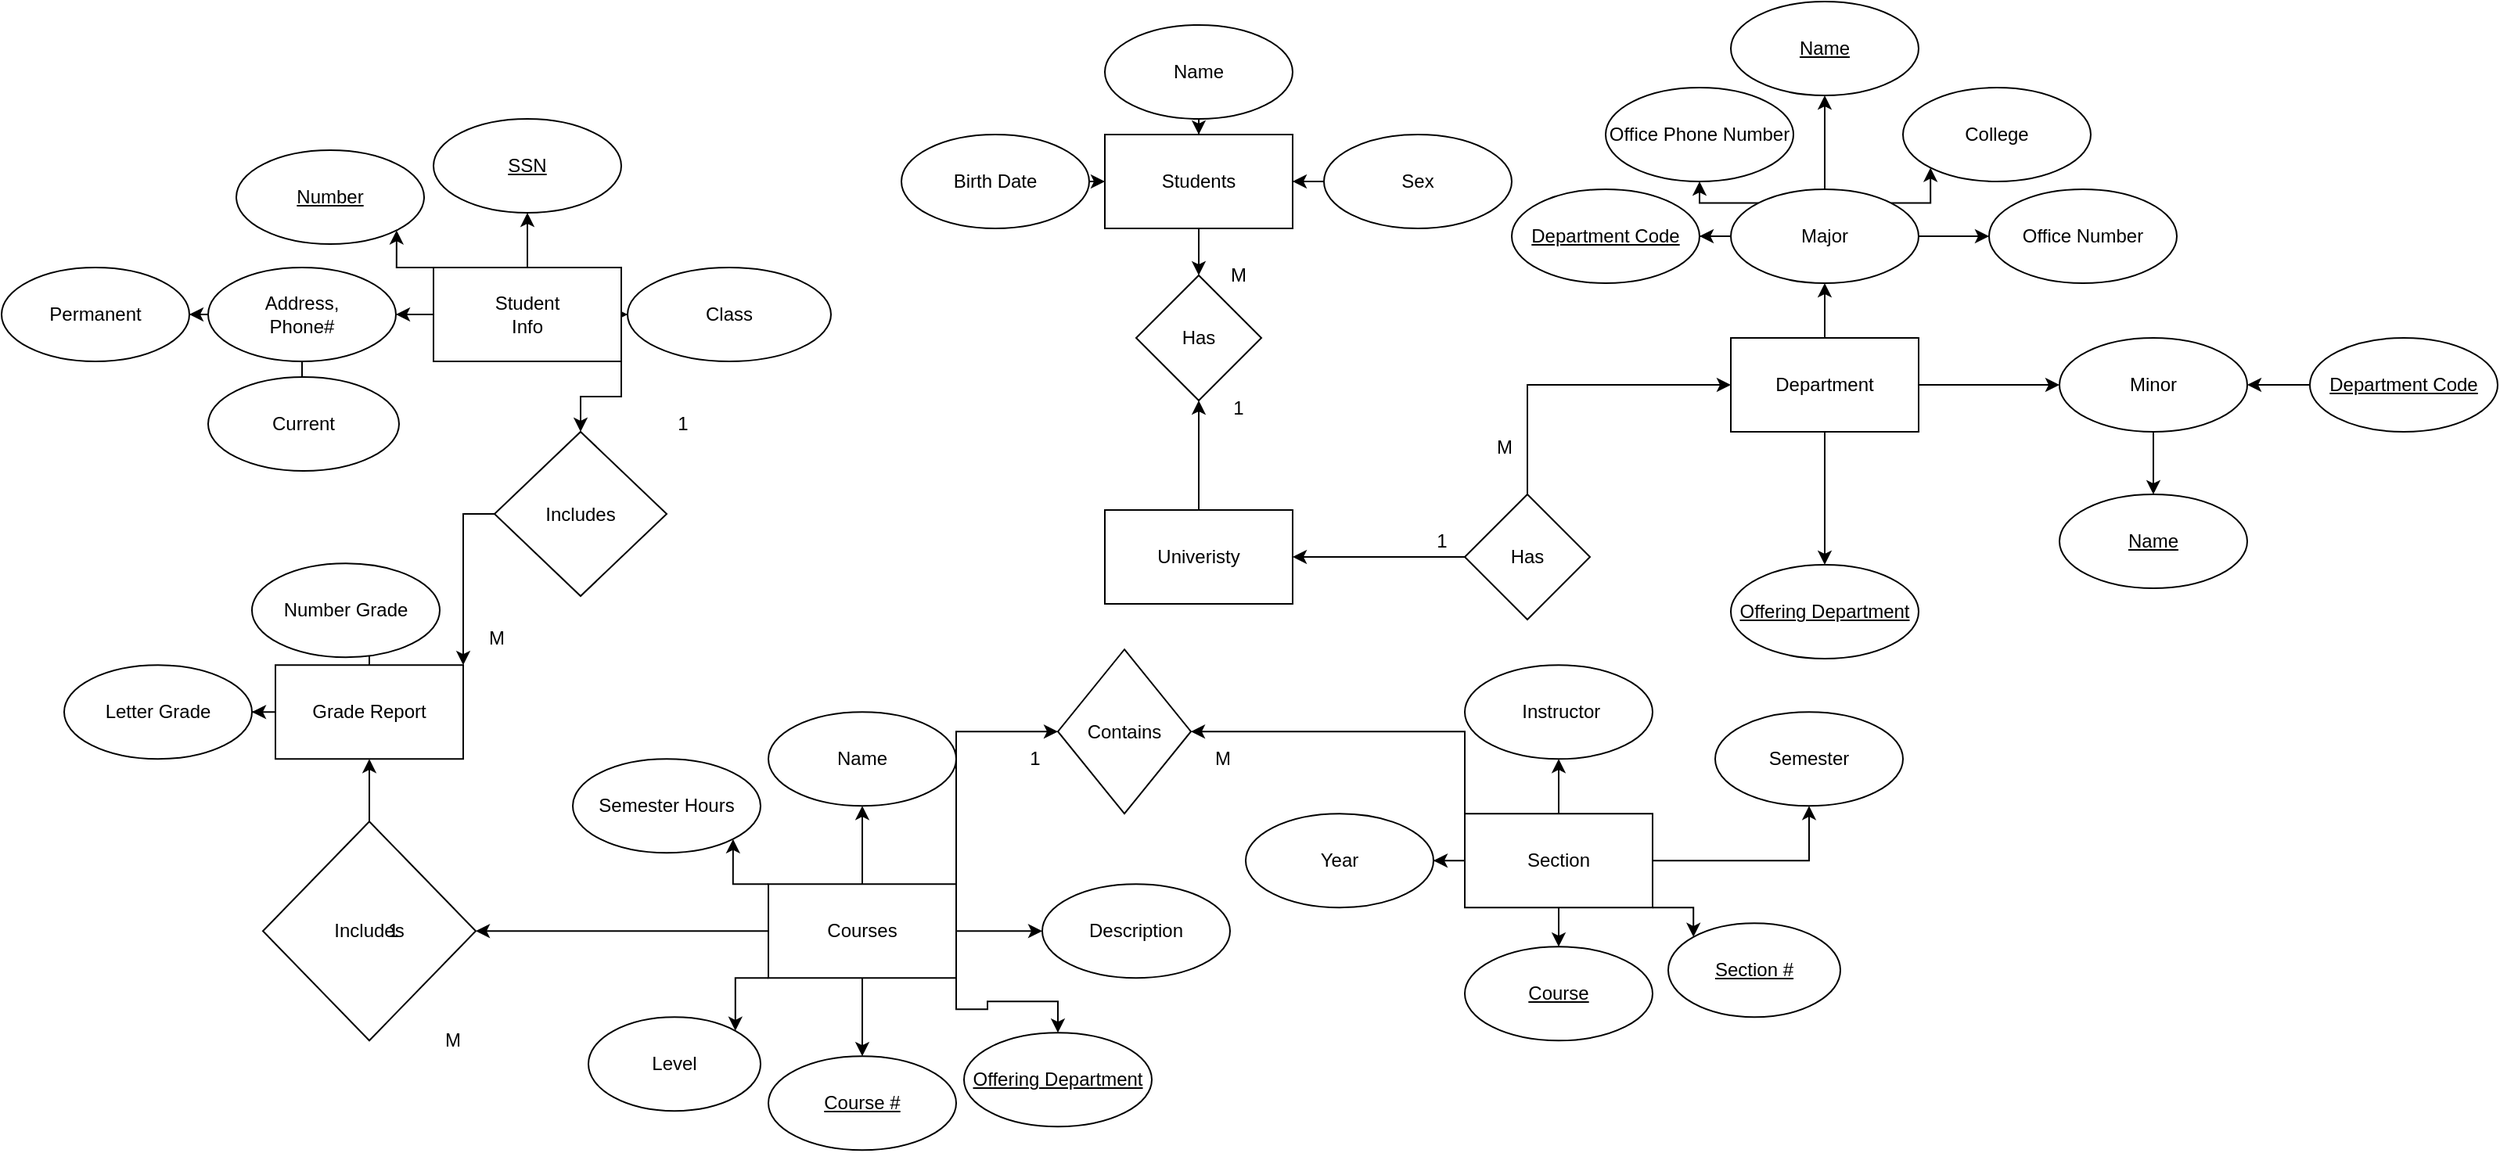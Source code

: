 <mxfile version="20.3.0" type="github">
  <diagram id="zFlE2u5ejGgroSx8xkql" name="Page-1">
    <mxGraphModel dx="2148" dy="674" grid="1" gridSize="25" guides="1" tooltips="1" connect="1" arrows="1" fold="1" page="1" pageScale="1" pageWidth="850" pageHeight="1100" math="0" shadow="0">
      <root>
        <mxCell id="0" />
        <mxCell id="1" parent="0" />
        <mxCell id="GccgbvjNberS2pracw50-70" value="" style="edgeStyle=orthogonalEdgeStyle;rounded=0;orthogonalLoop=1;jettySize=auto;html=1;" edge="1" parent="1" source="GccgbvjNberS2pracw50-47" target="GccgbvjNberS2pracw50-69">
          <mxGeometry relative="1" as="geometry" />
        </mxCell>
        <mxCell id="GccgbvjNberS2pracw50-72" value="" style="edgeStyle=orthogonalEdgeStyle;rounded=0;orthogonalLoop=1;jettySize=auto;html=1;" edge="1" parent="1" source="GccgbvjNberS2pracw50-47" target="GccgbvjNberS2pracw50-71">
          <mxGeometry relative="1" as="geometry" />
        </mxCell>
        <mxCell id="GccgbvjNberS2pracw50-251" value="" style="edgeStyle=orthogonalEdgeStyle;rounded=0;orthogonalLoop=1;jettySize=auto;html=1;" edge="1" parent="1" source="GccgbvjNberS2pracw50-47" target="GccgbvjNberS2pracw50-250">
          <mxGeometry relative="1" as="geometry" />
        </mxCell>
        <mxCell id="GccgbvjNberS2pracw50-47" value="Department" style="rounded=0;whiteSpace=wrap;html=1;" vertex="1" parent="1">
          <mxGeometry x="930" y="260" width="120" height="60" as="geometry" />
        </mxCell>
        <mxCell id="GccgbvjNberS2pracw50-55" value="" style="edgeStyle=orthogonalEdgeStyle;rounded=0;orthogonalLoop=1;jettySize=auto;html=1;" edge="1" parent="1" source="GccgbvjNberS2pracw50-48" target="GccgbvjNberS2pracw50-54">
          <mxGeometry relative="1" as="geometry" />
        </mxCell>
        <mxCell id="GccgbvjNberS2pracw50-67" value="" style="edgeStyle=orthogonalEdgeStyle;rounded=0;orthogonalLoop=1;jettySize=auto;html=1;" edge="1" parent="1" source="GccgbvjNberS2pracw50-48" target="GccgbvjNberS2pracw50-66">
          <mxGeometry relative="1" as="geometry" />
        </mxCell>
        <mxCell id="GccgbvjNberS2pracw50-238" value="" style="edgeStyle=orthogonalEdgeStyle;rounded=0;orthogonalLoop=1;jettySize=auto;html=1;" edge="1" parent="1" source="GccgbvjNberS2pracw50-48" target="GccgbvjNberS2pracw50-61">
          <mxGeometry relative="1" as="geometry" />
        </mxCell>
        <mxCell id="GccgbvjNberS2pracw50-255" style="edgeStyle=orthogonalEdgeStyle;rounded=0;orthogonalLoop=1;jettySize=auto;html=1;exitX=0;exitY=0;exitDx=0;exitDy=0;entryX=1;entryY=1;entryDx=0;entryDy=0;" edge="1" parent="1" source="GccgbvjNberS2pracw50-48" target="GccgbvjNberS2pracw50-52">
          <mxGeometry relative="1" as="geometry" />
        </mxCell>
        <mxCell id="GccgbvjNberS2pracw50-256" style="edgeStyle=orthogonalEdgeStyle;rounded=0;orthogonalLoop=1;jettySize=auto;html=1;exitX=1;exitY=1;exitDx=0;exitDy=0;entryX=0.5;entryY=0;entryDx=0;entryDy=0;" edge="1" parent="1" source="GccgbvjNberS2pracw50-48" target="GccgbvjNberS2pracw50-122">
          <mxGeometry relative="1" as="geometry" />
        </mxCell>
        <mxCell id="GccgbvjNberS2pracw50-48" value="Student&lt;br&gt;Info" style="whiteSpace=wrap;html=1;" vertex="1" parent="1">
          <mxGeometry x="101" y="215" width="120" height="60" as="geometry" />
        </mxCell>
        <mxCell id="GccgbvjNberS2pracw50-231" value="" style="edgeStyle=orthogonalEdgeStyle;rounded=0;orthogonalLoop=1;jettySize=auto;html=1;" edge="1" parent="1" source="GccgbvjNberS2pracw50-50" target="GccgbvjNberS2pracw50-229">
          <mxGeometry relative="1" as="geometry" />
        </mxCell>
        <mxCell id="GccgbvjNberS2pracw50-50" value="Name" style="ellipse;whiteSpace=wrap;html=1;" vertex="1" parent="1">
          <mxGeometry x="530" y="60" width="120" height="60" as="geometry" />
        </mxCell>
        <mxCell id="GccgbvjNberS2pracw50-52" value="&lt;u&gt;Number&lt;/u&gt;" style="ellipse;whiteSpace=wrap;html=1;" vertex="1" parent="1">
          <mxGeometry x="-25" y="140" width="120" height="60" as="geometry" />
        </mxCell>
        <mxCell id="GccgbvjNberS2pracw50-54" value="&lt;u&gt;SSN&lt;/u&gt;" style="ellipse;whiteSpace=wrap;html=1;" vertex="1" parent="1">
          <mxGeometry x="101" y="120" width="120" height="60" as="geometry" />
        </mxCell>
        <mxCell id="GccgbvjNberS2pracw50-232" value="" style="edgeStyle=orthogonalEdgeStyle;rounded=0;orthogonalLoop=1;jettySize=auto;html=1;" edge="1" parent="1" source="GccgbvjNberS2pracw50-57" target="GccgbvjNberS2pracw50-229">
          <mxGeometry relative="1" as="geometry" />
        </mxCell>
        <mxCell id="GccgbvjNberS2pracw50-57" value="Birth Date" style="ellipse;whiteSpace=wrap;html=1;" vertex="1" parent="1">
          <mxGeometry x="400" y="130" width="120" height="60" as="geometry" />
        </mxCell>
        <mxCell id="GccgbvjNberS2pracw50-230" value="" style="edgeStyle=orthogonalEdgeStyle;rounded=0;orthogonalLoop=1;jettySize=auto;html=1;" edge="1" parent="1" source="GccgbvjNberS2pracw50-59" target="GccgbvjNberS2pracw50-229">
          <mxGeometry relative="1" as="geometry" />
        </mxCell>
        <mxCell id="GccgbvjNberS2pracw50-59" value="Sex" style="ellipse;whiteSpace=wrap;html=1;" vertex="1" parent="1">
          <mxGeometry x="670" y="130" width="120" height="60" as="geometry" />
        </mxCell>
        <mxCell id="GccgbvjNberS2pracw50-239" value="" style="edgeStyle=orthogonalEdgeStyle;rounded=0;orthogonalLoop=1;jettySize=auto;html=1;" edge="1" parent="1" source="GccgbvjNberS2pracw50-61" target="GccgbvjNberS2pracw50-65">
          <mxGeometry relative="1" as="geometry" />
        </mxCell>
        <mxCell id="GccgbvjNberS2pracw50-240" value="" style="edgeStyle=orthogonalEdgeStyle;rounded=0;orthogonalLoop=1;jettySize=auto;html=1;" edge="1" parent="1" source="GccgbvjNberS2pracw50-61" target="GccgbvjNberS2pracw50-62">
          <mxGeometry relative="1" as="geometry" />
        </mxCell>
        <mxCell id="GccgbvjNberS2pracw50-61" value="Address,&lt;br&gt;Phone#" style="ellipse;whiteSpace=wrap;html=1;" vertex="1" parent="1">
          <mxGeometry x="-43" y="215" width="120" height="60" as="geometry" />
        </mxCell>
        <mxCell id="GccgbvjNberS2pracw50-62" value="Permanent" style="ellipse;whiteSpace=wrap;html=1;" vertex="1" parent="1">
          <mxGeometry x="-175" y="215" width="120" height="60" as="geometry" />
        </mxCell>
        <mxCell id="GccgbvjNberS2pracw50-65" value="Current" style="ellipse;whiteSpace=wrap;html=1;" vertex="1" parent="1">
          <mxGeometry x="-43" y="285" width="122" height="60" as="geometry" />
        </mxCell>
        <mxCell id="GccgbvjNberS2pracw50-66" value="Class" style="ellipse;whiteSpace=wrap;html=1;" vertex="1" parent="1">
          <mxGeometry x="225" y="215" width="130" height="60" as="geometry" />
        </mxCell>
        <mxCell id="GccgbvjNberS2pracw50-76" value="" style="edgeStyle=orthogonalEdgeStyle;rounded=0;orthogonalLoop=1;jettySize=auto;html=1;" edge="1" parent="1" source="GccgbvjNberS2pracw50-69" target="GccgbvjNberS2pracw50-75">
          <mxGeometry relative="1" as="geometry" />
        </mxCell>
        <mxCell id="GccgbvjNberS2pracw50-78" value="" style="edgeStyle=orthogonalEdgeStyle;rounded=0;orthogonalLoop=1;jettySize=auto;html=1;" edge="1" parent="1" source="GccgbvjNberS2pracw50-69" target="GccgbvjNberS2pracw50-77">
          <mxGeometry relative="1" as="geometry" />
        </mxCell>
        <mxCell id="GccgbvjNberS2pracw50-80" value="" style="edgeStyle=orthogonalEdgeStyle;rounded=0;orthogonalLoop=1;jettySize=auto;html=1;" edge="1" parent="1" source="GccgbvjNberS2pracw50-69" target="GccgbvjNberS2pracw50-79">
          <mxGeometry relative="1" as="geometry" />
        </mxCell>
        <mxCell id="GccgbvjNberS2pracw50-81" style="edgeStyle=orthogonalEdgeStyle;rounded=0;orthogonalLoop=1;jettySize=auto;html=1;exitX=0;exitY=0;exitDx=0;exitDy=0;" edge="1" parent="1" source="GccgbvjNberS2pracw50-69" target="GccgbvjNberS2pracw50-82">
          <mxGeometry relative="1" as="geometry">
            <mxPoint x="870" y="75" as="targetPoint" />
            <Array as="points">
              <mxPoint x="910" y="174" />
              <mxPoint x="910" y="115" />
            </Array>
          </mxGeometry>
        </mxCell>
        <mxCell id="GccgbvjNberS2pracw50-252" style="edgeStyle=orthogonalEdgeStyle;rounded=0;orthogonalLoop=1;jettySize=auto;html=1;exitX=1;exitY=0;exitDx=0;exitDy=0;entryX=0;entryY=1;entryDx=0;entryDy=0;" edge="1" parent="1" source="GccgbvjNberS2pracw50-69" target="GccgbvjNberS2pracw50-84">
          <mxGeometry relative="1" as="geometry" />
        </mxCell>
        <mxCell id="GccgbvjNberS2pracw50-69" value="Major" style="ellipse;whiteSpace=wrap;html=1;rounded=0;" vertex="1" parent="1">
          <mxGeometry x="930" y="165" width="120" height="60" as="geometry" />
        </mxCell>
        <mxCell id="GccgbvjNberS2pracw50-91" style="edgeStyle=orthogonalEdgeStyle;rounded=0;orthogonalLoop=1;jettySize=auto;html=1;exitX=0.5;exitY=1;exitDx=0;exitDy=0;entryX=0.5;entryY=0;entryDx=0;entryDy=0;" edge="1" parent="1" source="GccgbvjNberS2pracw50-71" target="GccgbvjNberS2pracw50-87">
          <mxGeometry relative="1" as="geometry" />
        </mxCell>
        <mxCell id="GccgbvjNberS2pracw50-71" value="Minor" style="ellipse;whiteSpace=wrap;html=1;rounded=0;" vertex="1" parent="1">
          <mxGeometry x="1140" y="260" width="120" height="60" as="geometry" />
        </mxCell>
        <mxCell id="GccgbvjNberS2pracw50-75" value="&lt;u&gt;Name&lt;/u&gt;" style="ellipse;whiteSpace=wrap;html=1;rounded=0;" vertex="1" parent="1">
          <mxGeometry x="930" y="45" width="120" height="60" as="geometry" />
        </mxCell>
        <mxCell id="GccgbvjNberS2pracw50-77" value="Office Number" style="ellipse;whiteSpace=wrap;html=1;rounded=0;" vertex="1" parent="1">
          <mxGeometry x="1095" y="165" width="120" height="60" as="geometry" />
        </mxCell>
        <mxCell id="GccgbvjNberS2pracw50-79" value="&lt;u&gt;Department Code&lt;/u&gt;" style="ellipse;whiteSpace=wrap;html=1;rounded=0;" vertex="1" parent="1">
          <mxGeometry x="790" y="165" width="120" height="60" as="geometry" />
        </mxCell>
        <mxCell id="GccgbvjNberS2pracw50-82" value="Office Phone Number" style="ellipse;whiteSpace=wrap;html=1;" vertex="1" parent="1">
          <mxGeometry x="850" y="100" width="120" height="60" as="geometry" />
        </mxCell>
        <mxCell id="GccgbvjNberS2pracw50-84" value="College" style="ellipse;whiteSpace=wrap;html=1;" vertex="1" parent="1">
          <mxGeometry x="1040" y="100" width="120" height="60" as="geometry" />
        </mxCell>
        <mxCell id="GccgbvjNberS2pracw50-87" value="&lt;u&gt;Name&lt;/u&gt;" style="ellipse;whiteSpace=wrap;html=1;rounded=0;" vertex="1" parent="1">
          <mxGeometry x="1140" y="360" width="120" height="60" as="geometry" />
        </mxCell>
        <mxCell id="GccgbvjNberS2pracw50-266" value="" style="edgeStyle=orthogonalEdgeStyle;rounded=0;orthogonalLoop=1;jettySize=auto;html=1;" edge="1" parent="1" source="GccgbvjNberS2pracw50-89" target="GccgbvjNberS2pracw50-71">
          <mxGeometry relative="1" as="geometry" />
        </mxCell>
        <mxCell id="GccgbvjNberS2pracw50-89" value="&lt;u&gt;Department Code&lt;/u&gt;" style="ellipse;whiteSpace=wrap;html=1;rounded=0;" vertex="1" parent="1">
          <mxGeometry x="1300" y="260" width="120" height="60" as="geometry" />
        </mxCell>
        <mxCell id="GccgbvjNberS2pracw50-187" value="" style="edgeStyle=orthogonalEdgeStyle;rounded=0;orthogonalLoop=1;jettySize=auto;html=1;" edge="1" parent="1" source="GccgbvjNberS2pracw50-121" target="GccgbvjNberS2pracw50-186">
          <mxGeometry relative="1" as="geometry" />
        </mxCell>
        <mxCell id="GccgbvjNberS2pracw50-189" value="" style="edgeStyle=orthogonalEdgeStyle;rounded=0;orthogonalLoop=1;jettySize=auto;html=1;" edge="1" parent="1" source="GccgbvjNberS2pracw50-121" target="GccgbvjNberS2pracw50-188">
          <mxGeometry relative="1" as="geometry" />
        </mxCell>
        <mxCell id="GccgbvjNberS2pracw50-121" value="Grade Report" style="whiteSpace=wrap;html=1;" vertex="1" parent="1">
          <mxGeometry y="469.12" width="120" height="60" as="geometry" />
        </mxCell>
        <mxCell id="GccgbvjNberS2pracw50-129" style="edgeStyle=orthogonalEdgeStyle;rounded=0;orthogonalLoop=1;jettySize=auto;html=1;entryX=1;entryY=0;entryDx=0;entryDy=0;" edge="1" parent="1" source="GccgbvjNberS2pracw50-122" target="GccgbvjNberS2pracw50-121">
          <mxGeometry relative="1" as="geometry">
            <mxPoint x="216" y="470" as="sourcePoint" />
          </mxGeometry>
        </mxCell>
        <mxCell id="GccgbvjNberS2pracw50-130" value="M" style="edgeLabel;html=1;align=center;verticalAlign=middle;resizable=0;points=[];" vertex="1" connectable="0" parent="GccgbvjNberS2pracw50-129">
          <mxGeometry x="0.84" y="-1" relative="1" as="geometry">
            <mxPoint x="86" y="-79" as="offset" />
          </mxGeometry>
        </mxCell>
        <mxCell id="GccgbvjNberS2pracw50-122" value="Includes" style="rhombus;whiteSpace=wrap;html=1;" vertex="1" parent="1">
          <mxGeometry x="140" y="320" width="110" height="105" as="geometry" />
        </mxCell>
        <mxCell id="GccgbvjNberS2pracw50-131" value="1" style="text;html=1;align=center;verticalAlign=middle;resizable=0;points=[];autosize=1;strokeColor=none;fillColor=none;" vertex="1" parent="1">
          <mxGeometry x="245" y="300" width="30" height="30" as="geometry" />
        </mxCell>
        <mxCell id="GccgbvjNberS2pracw50-168" value="" style="edgeStyle=orthogonalEdgeStyle;rounded=0;orthogonalLoop=1;jettySize=auto;html=1;" edge="1" parent="1" source="GccgbvjNberS2pracw50-173" target="GccgbvjNberS2pracw50-174">
          <mxGeometry relative="1" as="geometry" />
        </mxCell>
        <mxCell id="GccgbvjNberS2pracw50-169" value="" style="edgeStyle=orthogonalEdgeStyle;rounded=0;orthogonalLoop=1;jettySize=auto;html=1;" edge="1" parent="1" source="GccgbvjNberS2pracw50-173" target="GccgbvjNberS2pracw50-175">
          <mxGeometry relative="1" as="geometry" />
        </mxCell>
        <mxCell id="GccgbvjNberS2pracw50-170" value="" style="edgeStyle=orthogonalEdgeStyle;rounded=0;orthogonalLoop=1;jettySize=auto;html=1;" edge="1" parent="1" source="GccgbvjNberS2pracw50-173" target="GccgbvjNberS2pracw50-176">
          <mxGeometry relative="1" as="geometry" />
        </mxCell>
        <mxCell id="GccgbvjNberS2pracw50-171" style="edgeStyle=orthogonalEdgeStyle;rounded=0;orthogonalLoop=1;jettySize=auto;html=1;exitX=0;exitY=0.5;exitDx=0;exitDy=0;" edge="1" parent="1" source="GccgbvjNberS2pracw50-173" target="GccgbvjNberS2pracw50-177">
          <mxGeometry relative="1" as="geometry">
            <mxPoint x="700" y="594.12" as="targetPoint" />
          </mxGeometry>
        </mxCell>
        <mxCell id="GccgbvjNberS2pracw50-258" style="edgeStyle=orthogonalEdgeStyle;rounded=0;orthogonalLoop=1;jettySize=auto;html=1;exitX=1;exitY=1;exitDx=0;exitDy=0;entryX=0;entryY=0;entryDx=0;entryDy=0;" edge="1" parent="1" source="GccgbvjNberS2pracw50-173" target="GccgbvjNberS2pracw50-178">
          <mxGeometry relative="1" as="geometry" />
        </mxCell>
        <mxCell id="GccgbvjNberS2pracw50-260" style="edgeStyle=orthogonalEdgeStyle;rounded=0;orthogonalLoop=1;jettySize=auto;html=1;exitX=0;exitY=0;exitDx=0;exitDy=0;entryX=1;entryY=0.5;entryDx=0;entryDy=0;" edge="1" parent="1" source="GccgbvjNberS2pracw50-173" target="GccgbvjNberS2pracw50-203">
          <mxGeometry relative="1" as="geometry" />
        </mxCell>
        <mxCell id="GccgbvjNberS2pracw50-173" value="Section&lt;br&gt;" style="whiteSpace=wrap;html=1;" vertex="1" parent="1">
          <mxGeometry x="760" y="564.12" width="120" height="60" as="geometry" />
        </mxCell>
        <mxCell id="GccgbvjNberS2pracw50-174" value="&amp;nbsp;Instructor" style="ellipse;whiteSpace=wrap;html=1;" vertex="1" parent="1">
          <mxGeometry x="760" y="469.12" width="120" height="60" as="geometry" />
        </mxCell>
        <mxCell id="GccgbvjNberS2pracw50-175" value="Semester" style="ellipse;whiteSpace=wrap;html=1;" vertex="1" parent="1">
          <mxGeometry x="920" y="499.12" width="120" height="60" as="geometry" />
        </mxCell>
        <mxCell id="GccgbvjNberS2pracw50-176" value="&lt;u&gt;Course&lt;/u&gt;" style="ellipse;whiteSpace=wrap;html=1;" vertex="1" parent="1">
          <mxGeometry x="760" y="649.12" width="120" height="60" as="geometry" />
        </mxCell>
        <mxCell id="GccgbvjNberS2pracw50-177" value="Year" style="ellipse;whiteSpace=wrap;html=1;" vertex="1" parent="1">
          <mxGeometry x="620" y="564.12" width="120" height="60" as="geometry" />
        </mxCell>
        <mxCell id="GccgbvjNberS2pracw50-178" value="&lt;u&gt;Section #&lt;/u&gt;" style="ellipse;whiteSpace=wrap;html=1;" vertex="1" parent="1">
          <mxGeometry x="890" y="634.12" width="110" height="60" as="geometry" />
        </mxCell>
        <mxCell id="GccgbvjNberS2pracw50-181" value="" style="edgeStyle=orthogonalEdgeStyle;rounded=0;orthogonalLoop=1;jettySize=auto;html=1;" edge="1" parent="1" source="GccgbvjNberS2pracw50-179" target="GccgbvjNberS2pracw50-121">
          <mxGeometry relative="1" as="geometry" />
        </mxCell>
        <mxCell id="GccgbvjNberS2pracw50-179" value="Includes" style="rhombus;whiteSpace=wrap;html=1;" vertex="1" parent="1">
          <mxGeometry x="-8" y="569.12" width="136" height="140" as="geometry" />
        </mxCell>
        <mxCell id="GccgbvjNberS2pracw50-182" value="1" style="text;html=1;align=center;verticalAlign=middle;resizable=0;points=[];autosize=1;strokeColor=none;fillColor=none;" vertex="1" parent="1">
          <mxGeometry x="60" y="624.12" width="30" height="30" as="geometry" />
        </mxCell>
        <mxCell id="GccgbvjNberS2pracw50-186" value="Letter Grade" style="ellipse;whiteSpace=wrap;html=1;" vertex="1" parent="1">
          <mxGeometry x="-135" y="469.12" width="120" height="60" as="geometry" />
        </mxCell>
        <mxCell id="GccgbvjNberS2pracw50-188" value="Number Grade" style="ellipse;whiteSpace=wrap;html=1;" vertex="1" parent="1">
          <mxGeometry x="-15" y="404.12" width="120" height="60" as="geometry" />
        </mxCell>
        <mxCell id="GccgbvjNberS2pracw50-190" value="" style="edgeStyle=orthogonalEdgeStyle;rounded=0;orthogonalLoop=1;jettySize=auto;html=1;" edge="1" parent="1" source="GccgbvjNberS2pracw50-196" target="GccgbvjNberS2pracw50-197">
          <mxGeometry relative="1" as="geometry" />
        </mxCell>
        <mxCell id="GccgbvjNberS2pracw50-191" value="" style="edgeStyle=orthogonalEdgeStyle;rounded=0;orthogonalLoop=1;jettySize=auto;html=1;" edge="1" parent="1" source="GccgbvjNberS2pracw50-196" target="GccgbvjNberS2pracw50-198">
          <mxGeometry relative="1" as="geometry" />
        </mxCell>
        <mxCell id="GccgbvjNberS2pracw50-192" value="" style="edgeStyle=orthogonalEdgeStyle;rounded=0;orthogonalLoop=1;jettySize=auto;html=1;" edge="1" parent="1" source="GccgbvjNberS2pracw50-196" target="GccgbvjNberS2pracw50-199">
          <mxGeometry relative="1" as="geometry" />
        </mxCell>
        <mxCell id="GccgbvjNberS2pracw50-195" style="edgeStyle=orthogonalEdgeStyle;rounded=0;orthogonalLoop=1;jettySize=auto;html=1;exitX=1;exitY=1;exitDx=0;exitDy=0;" edge="1" parent="1" source="GccgbvjNberS2pracw50-196" target="GccgbvjNberS2pracw50-202">
          <mxGeometry relative="1" as="geometry">
            <mxPoint x="520" y="759.12" as="targetPoint" />
          </mxGeometry>
        </mxCell>
        <mxCell id="GccgbvjNberS2pracw50-211" value="" style="edgeStyle=orthogonalEdgeStyle;rounded=0;orthogonalLoop=1;jettySize=auto;html=1;entryX=1;entryY=0.5;entryDx=0;entryDy=0;" edge="1" parent="1" source="GccgbvjNberS2pracw50-196" target="GccgbvjNberS2pracw50-179">
          <mxGeometry relative="1" as="geometry">
            <mxPoint x="114" y="724.12" as="targetPoint" />
          </mxGeometry>
        </mxCell>
        <mxCell id="GccgbvjNberS2pracw50-213" style="edgeStyle=orthogonalEdgeStyle;rounded=0;orthogonalLoop=1;jettySize=auto;html=1;exitX=1;exitY=0;exitDx=0;exitDy=0;entryX=0;entryY=0.5;entryDx=0;entryDy=0;" edge="1" parent="1" source="GccgbvjNberS2pracw50-196" target="GccgbvjNberS2pracw50-203">
          <mxGeometry relative="1" as="geometry" />
        </mxCell>
        <mxCell id="GccgbvjNberS2pracw50-262" style="edgeStyle=orthogonalEdgeStyle;rounded=0;orthogonalLoop=1;jettySize=auto;html=1;exitX=0;exitY=1;exitDx=0;exitDy=0;entryX=1;entryY=0;entryDx=0;entryDy=0;" edge="1" parent="1" source="GccgbvjNberS2pracw50-196" target="GccgbvjNberS2pracw50-201">
          <mxGeometry relative="1" as="geometry" />
        </mxCell>
        <mxCell id="GccgbvjNberS2pracw50-263" style="edgeStyle=orthogonalEdgeStyle;rounded=0;orthogonalLoop=1;jettySize=auto;html=1;exitX=0;exitY=0;exitDx=0;exitDy=0;entryX=1;entryY=1;entryDx=0;entryDy=0;" edge="1" parent="1" source="GccgbvjNberS2pracw50-196" target="GccgbvjNberS2pracw50-200">
          <mxGeometry relative="1" as="geometry" />
        </mxCell>
        <mxCell id="GccgbvjNberS2pracw50-196" value="Courses" style="whiteSpace=wrap;html=1;" vertex="1" parent="1">
          <mxGeometry x="315" y="609.12" width="120" height="60" as="geometry" />
        </mxCell>
        <mxCell id="GccgbvjNberS2pracw50-197" value="Name" style="ellipse;whiteSpace=wrap;html=1;" vertex="1" parent="1">
          <mxGeometry x="315" y="499.12" width="120" height="60" as="geometry" />
        </mxCell>
        <mxCell id="GccgbvjNberS2pracw50-198" value="Description" style="ellipse;whiteSpace=wrap;html=1;" vertex="1" parent="1">
          <mxGeometry x="490" y="609.12" width="120" height="60" as="geometry" />
        </mxCell>
        <mxCell id="GccgbvjNberS2pracw50-199" value="&lt;u&gt;Course #&lt;/u&gt;" style="ellipse;whiteSpace=wrap;html=1;" vertex="1" parent="1">
          <mxGeometry x="315" y="719.12" width="120" height="60" as="geometry" />
        </mxCell>
        <mxCell id="GccgbvjNberS2pracw50-200" value="Semester Hours" style="ellipse;whiteSpace=wrap;html=1;" vertex="1" parent="1">
          <mxGeometry x="190" y="529.12" width="120" height="60" as="geometry" />
        </mxCell>
        <mxCell id="GccgbvjNberS2pracw50-201" value="Level" style="ellipse;whiteSpace=wrap;html=1;" vertex="1" parent="1">
          <mxGeometry x="200" y="694.12" width="110" height="60" as="geometry" />
        </mxCell>
        <mxCell id="GccgbvjNberS2pracw50-202" value="&lt;u&gt;Offering Department&lt;/u&gt;" style="ellipse;whiteSpace=wrap;html=1;" vertex="1" parent="1">
          <mxGeometry x="440" y="704.12" width="120" height="60" as="geometry" />
        </mxCell>
        <mxCell id="GccgbvjNberS2pracw50-203" value="Contains" style="rhombus;whiteSpace=wrap;html=1;" vertex="1" parent="1">
          <mxGeometry x="500" y="459.12" width="85" height="105" as="geometry" />
        </mxCell>
        <mxCell id="GccgbvjNberS2pracw50-212" value="M" style="text;html=1;align=center;verticalAlign=middle;resizable=0;points=[];autosize=1;strokeColor=none;fillColor=none;" vertex="1" parent="1">
          <mxGeometry x="98" y="694.12" width="30" height="30" as="geometry" />
        </mxCell>
        <mxCell id="GccgbvjNberS2pracw50-215" value="M" style="text;html=1;align=center;verticalAlign=middle;resizable=0;points=[];autosize=1;strokeColor=none;fillColor=none;" vertex="1" parent="1">
          <mxGeometry x="590" y="514.12" width="30" height="30" as="geometry" />
        </mxCell>
        <mxCell id="GccgbvjNberS2pracw50-216" value="1" style="text;html=1;align=center;verticalAlign=middle;resizable=0;points=[];autosize=1;strokeColor=none;fillColor=none;" vertex="1" parent="1">
          <mxGeometry x="470" y="514.12" width="30" height="30" as="geometry" />
        </mxCell>
        <mxCell id="GccgbvjNberS2pracw50-234" style="edgeStyle=orthogonalEdgeStyle;rounded=0;orthogonalLoop=1;jettySize=auto;html=1;exitX=0.5;exitY=0;exitDx=0;exitDy=0;entryX=0.5;entryY=1;entryDx=0;entryDy=0;" edge="1" parent="1" source="GccgbvjNberS2pracw50-217" target="GccgbvjNberS2pracw50-233">
          <mxGeometry relative="1" as="geometry" />
        </mxCell>
        <mxCell id="GccgbvjNberS2pracw50-217" value="Univeristy" style="whiteSpace=wrap;html=1;" vertex="1" parent="1">
          <mxGeometry x="530" y="370" width="120" height="60" as="geometry" />
        </mxCell>
        <mxCell id="GccgbvjNberS2pracw50-226" style="edgeStyle=orthogonalEdgeStyle;rounded=0;orthogonalLoop=1;jettySize=auto;html=1;exitX=0;exitY=0.5;exitDx=0;exitDy=0;entryX=1;entryY=0.5;entryDx=0;entryDy=0;" edge="1" parent="1" source="GccgbvjNberS2pracw50-224" target="GccgbvjNberS2pracw50-217">
          <mxGeometry relative="1" as="geometry" />
        </mxCell>
        <mxCell id="GccgbvjNberS2pracw50-254" style="edgeStyle=orthogonalEdgeStyle;rounded=0;orthogonalLoop=1;jettySize=auto;html=1;exitX=0.5;exitY=0;exitDx=0;exitDy=0;entryX=0;entryY=0.5;entryDx=0;entryDy=0;" edge="1" parent="1" source="GccgbvjNberS2pracw50-224" target="GccgbvjNberS2pracw50-47">
          <mxGeometry relative="1" as="geometry">
            <mxPoint x="800.043" y="300" as="targetPoint" />
          </mxGeometry>
        </mxCell>
        <mxCell id="GccgbvjNberS2pracw50-224" value="Has" style="rhombus;whiteSpace=wrap;html=1;" vertex="1" parent="1">
          <mxGeometry x="760" y="360" width="80" height="80" as="geometry" />
        </mxCell>
        <mxCell id="GccgbvjNberS2pracw50-227" value="1" style="text;html=1;align=center;verticalAlign=middle;resizable=0;points=[];autosize=1;strokeColor=none;fillColor=none;" vertex="1" parent="1">
          <mxGeometry x="730" y="375" width="30" height="30" as="geometry" />
        </mxCell>
        <mxCell id="GccgbvjNberS2pracw50-228" value="M" style="text;html=1;align=center;verticalAlign=middle;resizable=0;points=[];autosize=1;strokeColor=none;fillColor=none;" vertex="1" parent="1">
          <mxGeometry x="770" y="315" width="30" height="30" as="geometry" />
        </mxCell>
        <mxCell id="GccgbvjNberS2pracw50-235" value="" style="edgeStyle=orthogonalEdgeStyle;rounded=0;orthogonalLoop=1;jettySize=auto;html=1;" edge="1" parent="1" source="GccgbvjNberS2pracw50-229" target="GccgbvjNberS2pracw50-233">
          <mxGeometry relative="1" as="geometry" />
        </mxCell>
        <mxCell id="GccgbvjNberS2pracw50-229" value="Students" style="rounded=0;whiteSpace=wrap;html=1;" vertex="1" parent="1">
          <mxGeometry x="530" y="130" width="120" height="60" as="geometry" />
        </mxCell>
        <mxCell id="GccgbvjNberS2pracw50-233" value="Has" style="rhombus;whiteSpace=wrap;html=1;" vertex="1" parent="1">
          <mxGeometry x="550" y="220" width="80" height="80" as="geometry" />
        </mxCell>
        <mxCell id="GccgbvjNberS2pracw50-236" value="M" style="text;html=1;align=center;verticalAlign=middle;resizable=0;points=[];autosize=1;strokeColor=none;fillColor=none;" vertex="1" parent="1">
          <mxGeometry x="600" y="205" width="30" height="30" as="geometry" />
        </mxCell>
        <mxCell id="GccgbvjNberS2pracw50-237" value="1" style="text;html=1;align=center;verticalAlign=middle;resizable=0;points=[];autosize=1;strokeColor=none;fillColor=none;" vertex="1" parent="1">
          <mxGeometry x="600" y="290" width="30" height="30" as="geometry" />
        </mxCell>
        <mxCell id="GccgbvjNberS2pracw50-250" value="&lt;u&gt;Offering Department&lt;/u&gt;" style="ellipse;whiteSpace=wrap;html=1;rounded=0;" vertex="1" parent="1">
          <mxGeometry x="930" y="405" width="120" height="60" as="geometry" />
        </mxCell>
        <mxCell id="GccgbvjNberS2pracw50-257" value="M" style="text;html=1;align=center;verticalAlign=middle;resizable=0;points=[];autosize=1;strokeColor=none;fillColor=none;" vertex="1" parent="1">
          <mxGeometry x="128" y="439.12" width="25" height="25" as="geometry" />
        </mxCell>
      </root>
    </mxGraphModel>
  </diagram>
</mxfile>
